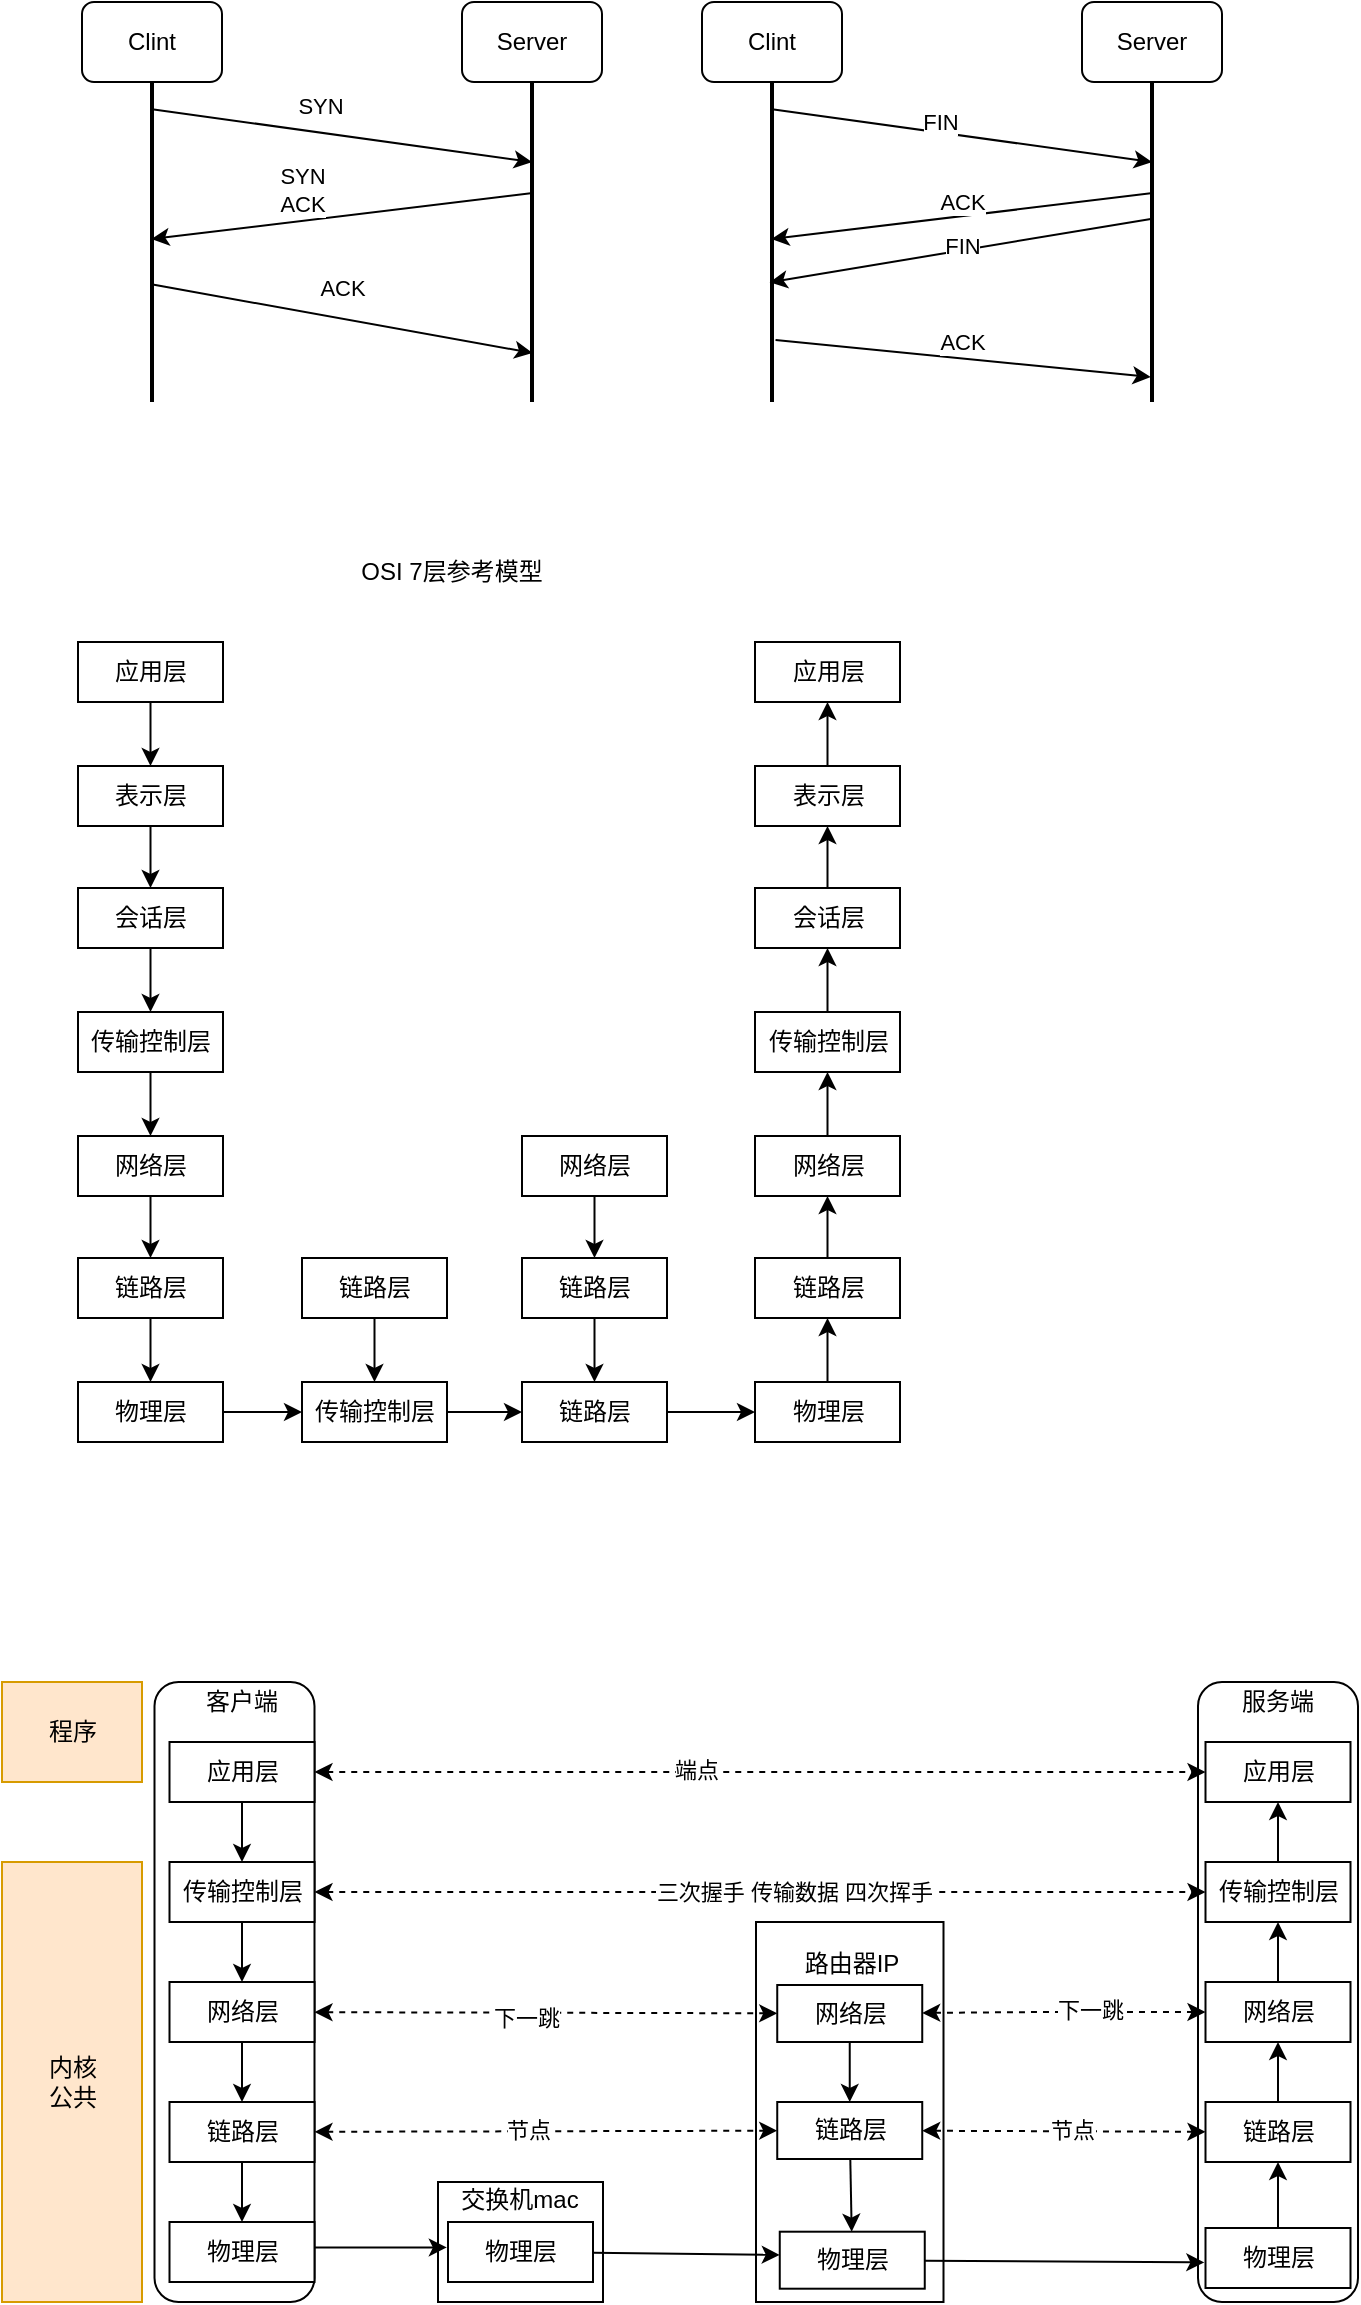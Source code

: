 <mxfile>
    <diagram id="lC-1fkLuNUhDPE8DL5Lc" name="第 1 页">
        <mxGraphModel dx="843" dy="614" grid="1" gridSize="10" guides="1" tooltips="1" connect="0" arrows="1" fold="1" page="1" pageScale="1" pageWidth="827" pageHeight="1169" math="0" shadow="0">
            <root>
                <mxCell id="0"/>
                <mxCell id="1" parent="0"/>
                <mxCell id="153" value="" style="group" parent="1" vertex="1" connectable="0">
                    <mxGeometry x="407" y="1040" width="93.75" height="190" as="geometry"/>
                </mxCell>
                <mxCell id="154" value="" style="group" parent="153" vertex="1" connectable="0">
                    <mxGeometry x="10" width="93.75" height="190" as="geometry"/>
                </mxCell>
                <mxCell id="109" value="" style="rounded=0;whiteSpace=wrap;html=1;" parent="154" vertex="1">
                    <mxGeometry width="93.75" height="190" as="geometry"/>
                </mxCell>
                <mxCell id="122" value="路由器IP" style="text;html=1;strokeColor=none;fillColor=none;align=center;verticalAlign=middle;whiteSpace=wrap;rounded=0;" parent="154" vertex="1">
                    <mxGeometry x="20.13" y="11" width="56" height="19" as="geometry"/>
                </mxCell>
                <mxCell id="125" value="物理层" style="rounded=0;whiteSpace=wrap;html=1;" parent="154" vertex="1">
                    <mxGeometry x="11.88" y="154.85" width="72.5" height="28.5" as="geometry"/>
                </mxCell>
                <mxCell id="123" value="网络层" style="rounded=0;whiteSpace=wrap;html=1;" parent="154" vertex="1">
                    <mxGeometry x="10.62" y="31.5" width="72.5" height="28.5" as="geometry"/>
                </mxCell>
                <mxCell id="124" value="链路层" style="rounded=0;whiteSpace=wrap;html=1;" parent="154" vertex="1">
                    <mxGeometry x="10.62" y="90" width="72.5" height="28.5" as="geometry"/>
                </mxCell>
                <mxCell id="129" style="edgeStyle=none;html=1;startArrow=none;startFill=0;" parent="154" source="123" target="124" edge="1">
                    <mxGeometry relative="1" as="geometry"/>
                </mxCell>
                <mxCell id="132" style="edgeStyle=none;html=1;startArrow=none;startFill=0;" parent="154" source="124" target="125" edge="1">
                    <mxGeometry relative="1" as="geometry"/>
                </mxCell>
                <mxCell id="75" value="" style="rounded=1;whiteSpace=wrap;html=1;" parent="1" vertex="1">
                    <mxGeometry x="116.25" y="920" width="80" height="310" as="geometry"/>
                </mxCell>
                <mxCell id="134" value="" style="rounded=0;whiteSpace=wrap;html=1;" parent="1" vertex="1">
                    <mxGeometry x="258" y="1170" width="82.5" height="60" as="geometry"/>
                </mxCell>
                <mxCell id="2" value="Clint" style="rounded=1;whiteSpace=wrap;html=1;" parent="1" vertex="1">
                    <mxGeometry x="80" y="80" width="70" height="40" as="geometry"/>
                </mxCell>
                <mxCell id="3" value="Server" style="rounded=1;whiteSpace=wrap;html=1;" parent="1" vertex="1">
                    <mxGeometry x="270" y="80" width="70" height="40" as="geometry"/>
                </mxCell>
                <mxCell id="6" value="" style="endArrow=classic;html=1;exitX=0.085;exitY=0.499;exitDx=0;exitDy=0;exitPerimeter=0;entryX=0.25;entryY=0.5;entryDx=0;entryDy=0;entryPerimeter=0;" parent="1" source="14" target="15" edge="1">
                    <mxGeometry width="50" height="50" relative="1" as="geometry">
                        <mxPoint x="120" y="140" as="sourcePoint"/>
                        <mxPoint x="300" y="170" as="targetPoint"/>
                    </mxGeometry>
                </mxCell>
                <mxCell id="7" value="SYN" style="edgeLabel;html=1;align=center;verticalAlign=middle;resizable=0;points=[];" parent="6" vertex="1" connectable="0">
                    <mxGeometry x="-0.215" y="1" relative="1" as="geometry">
                        <mxPoint x="9" y="-11" as="offset"/>
                    </mxGeometry>
                </mxCell>
                <mxCell id="8" value="" style="endArrow=classic;html=1;entryX=0.491;entryY=0.535;entryDx=0;entryDy=0;entryPerimeter=0;exitX=0.348;exitY=0.563;exitDx=0;exitDy=0;exitPerimeter=0;" parent="1" source="15" target="14" edge="1">
                    <mxGeometry width="50" height="50" relative="1" as="geometry">
                        <mxPoint x="300" y="190" as="sourcePoint"/>
                        <mxPoint x="120" y="200" as="targetPoint"/>
                    </mxGeometry>
                </mxCell>
                <mxCell id="9" value="SYN&lt;br&gt;ACK" style="edgeLabel;html=1;align=center;verticalAlign=middle;resizable=0;points=[];" parent="8" vertex="1" connectable="0">
                    <mxGeometry x="0.211" y="2" relative="1" as="geometry">
                        <mxPoint y="-18" as="offset"/>
                    </mxGeometry>
                </mxCell>
                <mxCell id="10" value="" style="endArrow=classic;html=1;exitX=0.633;exitY=0.466;exitDx=0;exitDy=0;exitPerimeter=0;entryX=0.847;entryY=0.47;entryDx=0;entryDy=0;entryPerimeter=0;" parent="1" source="14" target="15" edge="1">
                    <mxGeometry width="50" height="50" relative="1" as="geometry">
                        <mxPoint x="120" y="230" as="sourcePoint"/>
                        <mxPoint x="300" y="260" as="targetPoint"/>
                    </mxGeometry>
                </mxCell>
                <mxCell id="11" value="ACK" style="edgeLabel;html=1;align=center;verticalAlign=middle;resizable=0;points=[];" parent="10" vertex="1" connectable="0">
                    <mxGeometry x="-0.215" y="1" relative="1" as="geometry">
                        <mxPoint x="19" y="-11" as="offset"/>
                    </mxGeometry>
                </mxCell>
                <mxCell id="14" value="" style="line;strokeWidth=2;direction=south;html=1;" parent="1" vertex="1">
                    <mxGeometry x="110" y="120" width="10" height="160" as="geometry"/>
                </mxCell>
                <mxCell id="15" value="" style="line;strokeWidth=2;direction=south;html=1;" parent="1" vertex="1">
                    <mxGeometry x="300" y="120" width="10" height="160" as="geometry"/>
                </mxCell>
                <mxCell id="17" value="Clint" style="rounded=1;whiteSpace=wrap;html=1;" parent="1" vertex="1">
                    <mxGeometry x="390" y="80" width="70" height="40" as="geometry"/>
                </mxCell>
                <mxCell id="18" value="Server" style="rounded=1;whiteSpace=wrap;html=1;" parent="1" vertex="1">
                    <mxGeometry x="580" y="80" width="70" height="40" as="geometry"/>
                </mxCell>
                <mxCell id="19" value="" style="endArrow=classic;html=1;exitX=0.085;exitY=0.499;exitDx=0;exitDy=0;exitPerimeter=0;entryX=0.25;entryY=0.5;entryDx=0;entryDy=0;entryPerimeter=0;" parent="1" source="25" target="26" edge="1">
                    <mxGeometry width="50" height="50" relative="1" as="geometry">
                        <mxPoint x="430" y="140" as="sourcePoint"/>
                        <mxPoint x="610" y="170" as="targetPoint"/>
                    </mxGeometry>
                </mxCell>
                <mxCell id="20" value="FIN" style="edgeLabel;html=1;align=center;verticalAlign=middle;resizable=0;points=[];" parent="19" vertex="1" connectable="0">
                    <mxGeometry x="-0.215" y="1" relative="1" as="geometry">
                        <mxPoint x="9" y="-3" as="offset"/>
                    </mxGeometry>
                </mxCell>
                <mxCell id="21" value="" style="endArrow=classic;html=1;entryX=0.491;entryY=0.535;entryDx=0;entryDy=0;entryPerimeter=0;exitX=0.348;exitY=0.563;exitDx=0;exitDy=0;exitPerimeter=0;" parent="1" source="26" target="25" edge="1">
                    <mxGeometry width="50" height="50" relative="1" as="geometry">
                        <mxPoint x="610" y="190" as="sourcePoint"/>
                        <mxPoint x="430" y="200" as="targetPoint"/>
                    </mxGeometry>
                </mxCell>
                <mxCell id="22" value="ACK" style="edgeLabel;html=1;align=center;verticalAlign=middle;resizable=0;points=[];" parent="21" vertex="1" connectable="0">
                    <mxGeometry x="0.211" y="2" relative="1" as="geometry">
                        <mxPoint x="20" y="-12" as="offset"/>
                    </mxGeometry>
                </mxCell>
                <mxCell id="23" value="" style="endArrow=classic;html=1;exitX=0.806;exitY=0.323;exitDx=0;exitDy=0;exitPerimeter=0;entryX=0.922;entryY=0.561;entryDx=0;entryDy=0;entryPerimeter=0;" parent="1" source="25" target="26" edge="1">
                    <mxGeometry width="50" height="50" relative="1" as="geometry">
                        <mxPoint x="430" y="230" as="sourcePoint"/>
                        <mxPoint x="610" y="260" as="targetPoint"/>
                    </mxGeometry>
                </mxCell>
                <mxCell id="24" value="ACK" style="edgeLabel;html=1;align=center;verticalAlign=middle;resizable=0;points=[];" parent="23" vertex="1" connectable="0">
                    <mxGeometry x="-0.215" y="1" relative="1" as="geometry">
                        <mxPoint x="19" y="-5" as="offset"/>
                    </mxGeometry>
                </mxCell>
                <mxCell id="25" value="" style="line;strokeWidth=2;direction=south;html=1;" parent="1" vertex="1">
                    <mxGeometry x="420" y="120" width="10" height="160" as="geometry"/>
                </mxCell>
                <mxCell id="26" value="" style="line;strokeWidth=2;direction=south;html=1;" parent="1" vertex="1">
                    <mxGeometry x="610" y="120" width="10" height="160" as="geometry"/>
                </mxCell>
                <mxCell id="27" value="" style="endArrow=classic;html=1;exitX=0.428;exitY=0.561;exitDx=0;exitDy=0;exitPerimeter=0;entryX=0.626;entryY=0.622;entryDx=0;entryDy=0;entryPerimeter=0;" parent="1" source="26" target="25" edge="1">
                    <mxGeometry width="50" height="50" relative="1" as="geometry">
                        <mxPoint x="614.39" y="191.4" as="sourcePoint"/>
                        <mxPoint x="425.34" y="217.48" as="targetPoint"/>
                    </mxGeometry>
                </mxCell>
                <mxCell id="28" value="FIN" style="edgeLabel;html=1;align=center;verticalAlign=middle;resizable=0;points=[];" parent="27" vertex="1" connectable="0">
                    <mxGeometry x="0.211" y="2" relative="1" as="geometry">
                        <mxPoint x="20" y="-8" as="offset"/>
                    </mxGeometry>
                </mxCell>
                <mxCell id="29" value="OSI 7层参考模型" style="text;html=1;strokeColor=none;fillColor=none;align=center;verticalAlign=middle;whiteSpace=wrap;rounded=0;" parent="1" vertex="1">
                    <mxGeometry x="210" y="350" width="110" height="30" as="geometry"/>
                </mxCell>
                <mxCell id="38" style="edgeStyle=none;html=1;exitX=0.5;exitY=1;exitDx=0;exitDy=0;entryX=0.5;entryY=0;entryDx=0;entryDy=0;" parent="1" source="30" target="32" edge="1">
                    <mxGeometry relative="1" as="geometry"/>
                </mxCell>
                <mxCell id="30" value="应用层" style="rounded=0;whiteSpace=wrap;html=1;" parent="1" vertex="1">
                    <mxGeometry x="78" y="400" width="72.5" height="30" as="geometry"/>
                </mxCell>
                <mxCell id="57" style="edgeStyle=none;html=1;exitX=1;exitY=0.5;exitDx=0;exitDy=0;entryX=0;entryY=0.5;entryDx=0;entryDy=0;" parent="1" source="31" target="48" edge="1">
                    <mxGeometry relative="1" as="geometry">
                        <mxPoint x="300" y="785" as="targetPoint"/>
                    </mxGeometry>
                </mxCell>
                <mxCell id="31" value="传输控制层" style="rounded=0;whiteSpace=wrap;html=1;" parent="1" vertex="1">
                    <mxGeometry x="190" y="770" width="72.5" height="30" as="geometry"/>
                </mxCell>
                <mxCell id="39" style="edgeStyle=none;html=1;exitX=0.5;exitY=1;exitDx=0;exitDy=0;" parent="1" source="32" target="33" edge="1">
                    <mxGeometry relative="1" as="geometry"/>
                </mxCell>
                <mxCell id="32" value="表示层" style="rounded=0;whiteSpace=wrap;html=1;" parent="1" vertex="1">
                    <mxGeometry x="78" y="462" width="72.5" height="30" as="geometry"/>
                </mxCell>
                <mxCell id="40" style="edgeStyle=none;html=1;exitX=0.5;exitY=1;exitDx=0;exitDy=0;entryX=0.5;entryY=0;entryDx=0;entryDy=0;" parent="1" source="33" target="34" edge="1">
                    <mxGeometry relative="1" as="geometry"/>
                </mxCell>
                <mxCell id="33" value="会话层" style="rounded=0;whiteSpace=wrap;html=1;" parent="1" vertex="1">
                    <mxGeometry x="78" y="523" width="72.5" height="30" as="geometry"/>
                </mxCell>
                <mxCell id="41" style="edgeStyle=none;html=1;exitX=0.5;exitY=1;exitDx=0;exitDy=0;entryX=0.5;entryY=0;entryDx=0;entryDy=0;" parent="1" source="34" target="35" edge="1">
                    <mxGeometry relative="1" as="geometry"/>
                </mxCell>
                <mxCell id="34" value="传输控制层" style="rounded=0;whiteSpace=wrap;html=1;" parent="1" vertex="1">
                    <mxGeometry x="78" y="585" width="72.5" height="30" as="geometry"/>
                </mxCell>
                <mxCell id="42" style="edgeStyle=none;html=1;exitX=0.5;exitY=1;exitDx=0;exitDy=0;entryX=0.5;entryY=0;entryDx=0;entryDy=0;" parent="1" source="35" target="36" edge="1">
                    <mxGeometry relative="1" as="geometry"/>
                </mxCell>
                <mxCell id="35" value="网络层" style="rounded=0;whiteSpace=wrap;html=1;" parent="1" vertex="1">
                    <mxGeometry x="78" y="647" width="72.5" height="30" as="geometry"/>
                </mxCell>
                <mxCell id="43" style="edgeStyle=none;html=1;exitX=0.5;exitY=1;exitDx=0;exitDy=0;" parent="1" source="36" target="37" edge="1">
                    <mxGeometry relative="1" as="geometry"/>
                </mxCell>
                <mxCell id="36" value="链路层" style="rounded=0;whiteSpace=wrap;html=1;" parent="1" vertex="1">
                    <mxGeometry x="78" y="708" width="72.5" height="30" as="geometry"/>
                </mxCell>
                <mxCell id="56" style="edgeStyle=none;html=1;exitX=1;exitY=0.5;exitDx=0;exitDy=0;entryX=0;entryY=0.5;entryDx=0;entryDy=0;" parent="1" source="37" target="31" edge="1">
                    <mxGeometry relative="1" as="geometry"/>
                </mxCell>
                <mxCell id="37" value="物理层" style="rounded=0;whiteSpace=wrap;html=1;" parent="1" vertex="1">
                    <mxGeometry x="78" y="770" width="72.5" height="30" as="geometry"/>
                </mxCell>
                <mxCell id="66" style="edgeStyle=none;html=1;exitX=0.5;exitY=1;exitDx=0;exitDy=0;" parent="1" source="44" target="31" edge="1">
                    <mxGeometry relative="1" as="geometry"/>
                </mxCell>
                <mxCell id="44" value="链路层" style="rounded=0;whiteSpace=wrap;html=1;" parent="1" vertex="1">
                    <mxGeometry x="190" y="708" width="72.5" height="30" as="geometry"/>
                </mxCell>
                <mxCell id="68" style="edgeStyle=none;html=1;exitX=0.5;exitY=1;exitDx=0;exitDy=0;" parent="1" source="47" target="48" edge="1">
                    <mxGeometry relative="1" as="geometry"/>
                </mxCell>
                <mxCell id="47" value="链路层" style="rounded=0;whiteSpace=wrap;html=1;" parent="1" vertex="1">
                    <mxGeometry x="300" y="708" width="72.5" height="30" as="geometry"/>
                </mxCell>
                <mxCell id="59" style="edgeStyle=none;html=1;exitX=1;exitY=0.5;exitDx=0;exitDy=0;" parent="1" source="48" target="55" edge="1">
                    <mxGeometry relative="1" as="geometry"/>
                </mxCell>
                <mxCell id="48" value="链路层" style="rounded=0;whiteSpace=wrap;html=1;" parent="1" vertex="1">
                    <mxGeometry x="300" y="770" width="72.5" height="30" as="geometry"/>
                </mxCell>
                <mxCell id="49" value="应用层" style="rounded=0;whiteSpace=wrap;html=1;" parent="1" vertex="1">
                    <mxGeometry x="416.5" y="400" width="72.5" height="30" as="geometry"/>
                </mxCell>
                <mxCell id="65" style="edgeStyle=none;html=1;exitX=0.5;exitY=0;exitDx=0;exitDy=0;entryX=0.5;entryY=1;entryDx=0;entryDy=0;" parent="1" source="50" target="49" edge="1">
                    <mxGeometry relative="1" as="geometry"/>
                </mxCell>
                <mxCell id="50" value="表示层" style="rounded=0;whiteSpace=wrap;html=1;" parent="1" vertex="1">
                    <mxGeometry x="416.5" y="462" width="72.5" height="30" as="geometry"/>
                </mxCell>
                <mxCell id="64" style="edgeStyle=none;html=1;exitX=0.5;exitY=0;exitDx=0;exitDy=0;entryX=0.5;entryY=1;entryDx=0;entryDy=0;" parent="1" source="51" target="50" edge="1">
                    <mxGeometry relative="1" as="geometry"/>
                </mxCell>
                <mxCell id="51" value="会话层" style="rounded=0;whiteSpace=wrap;html=1;" parent="1" vertex="1">
                    <mxGeometry x="416.5" y="523" width="72.5" height="30" as="geometry"/>
                </mxCell>
                <mxCell id="63" style="edgeStyle=none;html=1;exitX=0.5;exitY=0;exitDx=0;exitDy=0;entryX=0.5;entryY=1;entryDx=0;entryDy=0;" parent="1" source="52" target="51" edge="1">
                    <mxGeometry relative="1" as="geometry"/>
                </mxCell>
                <mxCell id="52" value="传输控制层" style="rounded=0;whiteSpace=wrap;html=1;" parent="1" vertex="1">
                    <mxGeometry x="416.5" y="585" width="72.5" height="30" as="geometry"/>
                </mxCell>
                <mxCell id="62" style="edgeStyle=none;html=1;exitX=0.5;exitY=0;exitDx=0;exitDy=0;" parent="1" source="53" target="52" edge="1">
                    <mxGeometry relative="1" as="geometry"/>
                </mxCell>
                <mxCell id="53" value="网络层" style="rounded=0;whiteSpace=wrap;html=1;" parent="1" vertex="1">
                    <mxGeometry x="416.5" y="647" width="72.5" height="30" as="geometry"/>
                </mxCell>
                <mxCell id="61" style="edgeStyle=none;html=1;exitX=0.5;exitY=0;exitDx=0;exitDy=0;" parent="1" source="54" target="53" edge="1">
                    <mxGeometry relative="1" as="geometry"/>
                </mxCell>
                <mxCell id="54" value="链路层" style="rounded=0;whiteSpace=wrap;html=1;" parent="1" vertex="1">
                    <mxGeometry x="416.5" y="708" width="72.5" height="30" as="geometry"/>
                </mxCell>
                <mxCell id="60" style="edgeStyle=none;html=1;exitX=0.5;exitY=0;exitDx=0;exitDy=0;entryX=0.5;entryY=1;entryDx=0;entryDy=0;" parent="1" source="55" target="54" edge="1">
                    <mxGeometry relative="1" as="geometry"/>
                </mxCell>
                <mxCell id="55" value="物理层" style="rounded=0;whiteSpace=wrap;html=1;" parent="1" vertex="1">
                    <mxGeometry x="416.5" y="770" width="72.5" height="30" as="geometry"/>
                </mxCell>
                <mxCell id="71" style="edgeStyle=none;html=1;exitX=0.5;exitY=1;exitDx=0;exitDy=0;" parent="1" source="70" target="47" edge="1">
                    <mxGeometry relative="1" as="geometry"/>
                </mxCell>
                <mxCell id="70" value="网络层" style="rounded=0;whiteSpace=wrap;html=1;" parent="1" vertex="1">
                    <mxGeometry x="300" y="647" width="72.5" height="30" as="geometry"/>
                </mxCell>
                <mxCell id="73" value="程序" style="html=1;fillColor=#ffe6cc;strokeColor=#d79b00;" parent="1" vertex="1">
                    <mxGeometry x="40" y="920" width="70" height="50" as="geometry"/>
                </mxCell>
                <mxCell id="74" value="内核&lt;br&gt;公共" style="html=1;fillColor=#ffe6cc;strokeColor=#d79b00;" parent="1" vertex="1">
                    <mxGeometry x="40" y="1010" width="70" height="220" as="geometry"/>
                </mxCell>
                <mxCell id="91" value="" style="rounded=1;whiteSpace=wrap;html=1;" parent="1" vertex="1">
                    <mxGeometry x="638" y="920" width="80" height="310" as="geometry"/>
                </mxCell>
                <mxCell id="92" value="服务端" style="text;html=1;strokeColor=none;fillColor=none;align=center;verticalAlign=middle;whiteSpace=wrap;rounded=0;" parent="1" vertex="1">
                    <mxGeometry x="658" y="920" width="40" height="20" as="geometry"/>
                </mxCell>
                <mxCell id="152" style="edgeStyle=none;shape=connector;rounded=1;html=1;labelBackgroundColor=default;strokeColor=default;fontFamily=Helvetica;fontSize=11;fontColor=default;endArrow=classic;" parent="1" source="93" target="94" edge="1">
                    <mxGeometry relative="1" as="geometry"/>
                </mxCell>
                <mxCell id="93" value="传输控制层" style="rounded=0;whiteSpace=wrap;html=1;" parent="1" vertex="1">
                    <mxGeometry x="641.75" y="1010" width="72.5" height="30" as="geometry"/>
                </mxCell>
                <mxCell id="94" value="应用层" style="rounded=0;whiteSpace=wrap;html=1;" parent="1" vertex="1">
                    <mxGeometry x="641.75" y="950" width="72.5" height="30" as="geometry"/>
                </mxCell>
                <mxCell id="151" style="edgeStyle=none;shape=connector;rounded=1;html=1;labelBackgroundColor=default;strokeColor=default;fontFamily=Helvetica;fontSize=11;fontColor=default;endArrow=classic;" parent="1" source="95" target="93" edge="1">
                    <mxGeometry relative="1" as="geometry"/>
                </mxCell>
                <mxCell id="95" value="网络层" style="rounded=0;whiteSpace=wrap;html=1;" parent="1" vertex="1">
                    <mxGeometry x="641.75" y="1070" width="72.5" height="30" as="geometry"/>
                </mxCell>
                <mxCell id="150" style="edgeStyle=none;shape=connector;rounded=1;html=1;labelBackgroundColor=default;strokeColor=default;fontFamily=Helvetica;fontSize=11;fontColor=default;endArrow=classic;" parent="1" source="96" target="95" edge="1">
                    <mxGeometry relative="1" as="geometry"/>
                </mxCell>
                <mxCell id="96" value="链路层" style="rounded=0;whiteSpace=wrap;html=1;" parent="1" vertex="1">
                    <mxGeometry x="641.75" y="1130" width="72.5" height="30" as="geometry"/>
                </mxCell>
                <mxCell id="149" style="edgeStyle=none;shape=connector;rounded=1;html=1;labelBackgroundColor=default;strokeColor=default;fontFamily=Helvetica;fontSize=11;fontColor=default;endArrow=classic;" parent="1" source="97" target="96" edge="1">
                    <mxGeometry relative="1" as="geometry"/>
                </mxCell>
                <mxCell id="97" value="物理层" style="rounded=0;whiteSpace=wrap;html=1;" parent="1" vertex="1">
                    <mxGeometry x="641.75" y="1193" width="72.5" height="30" as="geometry"/>
                </mxCell>
                <mxCell id="102" style="edgeStyle=none;html=1;exitX=1;exitY=0.5;exitDx=0;exitDy=0;entryX=0;entryY=0.5;entryDx=0;entryDy=0;dashed=1;startArrow=classic;startFill=1;" parent="1" source="79" target="94" edge="1">
                    <mxGeometry relative="1" as="geometry"/>
                </mxCell>
                <mxCell id="161" value="端点" style="edgeLabel;html=1;align=center;verticalAlign=middle;resizable=0;points=[];fontSize=11;fontFamily=Helvetica;fontColor=default;" parent="102" vertex="1" connectable="0">
                    <mxGeometry x="-0.148" y="1" relative="1" as="geometry">
                        <mxPoint as="offset"/>
                    </mxGeometry>
                </mxCell>
                <mxCell id="103" style="edgeStyle=none;html=1;exitX=1;exitY=0.5;exitDx=0;exitDy=0;dashed=1;startArrow=classic;startFill=1;entryX=0;entryY=0.5;entryDx=0;entryDy=0;" parent="1" source="78" target="93" edge="1">
                    <mxGeometry relative="1" as="geometry">
                        <mxPoint x="220" y="1024.66" as="sourcePoint"/>
                        <mxPoint x="430" y="990" as="targetPoint"/>
                    </mxGeometry>
                </mxCell>
                <mxCell id="104" value="三次握手 传输数据 四次挥手" style="edgeLabel;html=1;align=center;verticalAlign=middle;resizable=0;points=[];" parent="103" vertex="1" connectable="0">
                    <mxGeometry x="0.076" relative="1" as="geometry">
                        <mxPoint as="offset"/>
                    </mxGeometry>
                </mxCell>
                <mxCell id="77" value="客户端" style="text;html=1;strokeColor=none;fillColor=none;align=center;verticalAlign=middle;whiteSpace=wrap;rounded=0;" parent="1" vertex="1">
                    <mxGeometry x="140" y="920" width="40" height="20" as="geometry"/>
                </mxCell>
                <mxCell id="78" value="传输控制层" style="rounded=0;whiteSpace=wrap;html=1;" parent="1" vertex="1">
                    <mxGeometry x="123.75" y="1010" width="72.5" height="30" as="geometry"/>
                </mxCell>
                <mxCell id="79" value="应用层" style="rounded=0;whiteSpace=wrap;html=1;" parent="1" vertex="1">
                    <mxGeometry x="123.75" y="950" width="72.5" height="30" as="geometry"/>
                </mxCell>
                <mxCell id="142" style="edgeStyle=none;shape=connector;rounded=1;html=1;labelBackgroundColor=default;strokeColor=default;fontFamily=Helvetica;fontSize=11;fontColor=default;endArrow=classic;" parent="1" source="81" target="83" edge="1">
                    <mxGeometry relative="1" as="geometry"/>
                </mxCell>
                <mxCell id="145" style="edgeStyle=none;shape=connector;rounded=1;html=1;labelBackgroundColor=default;strokeColor=default;fontFamily=Helvetica;fontSize=11;fontColor=default;endArrow=classic;dashed=1;startArrow=classic;startFill=1;" parent="1" source="81" target="124" edge="1">
                    <mxGeometry relative="1" as="geometry"/>
                </mxCell>
                <mxCell id="160" value="节点" style="edgeLabel;html=1;align=center;verticalAlign=middle;resizable=0;points=[];fontSize=11;fontFamily=Helvetica;fontColor=default;" parent="145" vertex="1" connectable="0">
                    <mxGeometry x="-0.079" y="1" relative="1" as="geometry">
                        <mxPoint as="offset"/>
                    </mxGeometry>
                </mxCell>
                <mxCell id="81" value="链路层" style="rounded=0;whiteSpace=wrap;html=1;" parent="1" vertex="1">
                    <mxGeometry x="123.75" y="1130" width="72.5" height="30" as="geometry"/>
                </mxCell>
                <mxCell id="83" value="物理层" style="rounded=0;whiteSpace=wrap;html=1;" parent="1" vertex="1">
                    <mxGeometry x="123.75" y="1190" width="72.5" height="30" as="geometry"/>
                </mxCell>
                <mxCell id="85" style="edgeStyle=none;html=1;exitX=0.5;exitY=1;exitDx=0;exitDy=0;" parent="1" source="79" target="78" edge="1">
                    <mxGeometry relative="1" as="geometry"/>
                </mxCell>
                <mxCell id="86" style="edgeStyle=none;html=1;exitX=0.5;exitY=1;exitDx=0;exitDy=0;entryX=0.5;entryY=0;entryDx=0;entryDy=0;" parent="1" source="78" target="80" edge="1">
                    <mxGeometry relative="1" as="geometry"/>
                </mxCell>
                <mxCell id="87" style="edgeStyle=none;html=1;exitX=0.5;exitY=1;exitDx=0;exitDy=0;" parent="1" source="80" target="81" edge="1">
                    <mxGeometry relative="1" as="geometry"/>
                </mxCell>
                <mxCell id="140" value="" style="endArrow=classic;html=1;rounded=1;labelBackgroundColor=default;strokeColor=default;fontFamily=Helvetica;fontSize=11;fontColor=default;shape=connector;exitX=1;exitY=0.426;exitDx=0;exitDy=0;exitPerimeter=0;entryX=-0.008;entryY=0.424;entryDx=0;entryDy=0;entryPerimeter=0;" parent="1" source="83" target="135" edge="1">
                    <mxGeometry width="50" height="50" relative="1" as="geometry">
                        <mxPoint x="340" y="1220" as="sourcePoint"/>
                        <mxPoint x="390" y="1170" as="targetPoint"/>
                    </mxGeometry>
                </mxCell>
                <mxCell id="143" style="edgeStyle=none;shape=connector;rounded=1;html=1;entryX=0;entryY=0.407;entryDx=0;entryDy=0;entryPerimeter=0;labelBackgroundColor=default;strokeColor=default;fontFamily=Helvetica;fontSize=11;fontColor=default;endArrow=classic;" parent="1" source="135" target="125" edge="1">
                    <mxGeometry relative="1" as="geometry"/>
                </mxCell>
                <mxCell id="135" value="物理层" style="rounded=0;whiteSpace=wrap;html=1;" parent="1" vertex="1">
                    <mxGeometry x="263" y="1190" width="72.5" height="30" as="geometry"/>
                </mxCell>
                <mxCell id="138" value="交换机mac" style="text;html=1;strokeColor=none;fillColor=none;align=center;verticalAlign=middle;whiteSpace=wrap;rounded=0;" parent="1" vertex="1">
                    <mxGeometry x="264.25" y="1169" width="70" height="20" as="geometry"/>
                </mxCell>
                <mxCell id="144" style="edgeStyle=none;shape=connector;rounded=1;html=1;entryX=-0.008;entryY=0.574;entryDx=0;entryDy=0;entryPerimeter=0;labelBackgroundColor=default;strokeColor=default;fontFamily=Helvetica;fontSize=11;fontColor=default;endArrow=classic;" parent="1" source="125" target="97" edge="1">
                    <mxGeometry relative="1" as="geometry"/>
                </mxCell>
                <mxCell id="146" style="edgeStyle=none;shape=connector;rounded=1;html=1;labelBackgroundColor=default;strokeColor=default;fontFamily=Helvetica;fontSize=11;fontColor=default;endArrow=classic;dashed=1;startArrow=classic;startFill=1;" parent="1" source="124" target="96" edge="1">
                    <mxGeometry relative="1" as="geometry"/>
                </mxCell>
                <mxCell id="159" value="节点" style="edgeLabel;html=1;align=center;verticalAlign=middle;resizable=0;points=[];fontSize=11;fontFamily=Helvetica;fontColor=default;" parent="146" vertex="1" connectable="0">
                    <mxGeometry x="0.062" y="1" relative="1" as="geometry">
                        <mxPoint as="offset"/>
                    </mxGeometry>
                </mxCell>
                <mxCell id="147" style="edgeStyle=none;shape=connector;rounded=1;html=1;labelBackgroundColor=default;strokeColor=default;fontFamily=Helvetica;fontSize=11;fontColor=default;endArrow=classic;dashed=1;startArrow=classic;startFill=1;" parent="1" source="123" target="95" edge="1">
                    <mxGeometry relative="1" as="geometry">
                        <Array as="points">
                            <mxPoint x="560" y="1085"/>
                        </Array>
                    </mxGeometry>
                </mxCell>
                <mxCell id="158" value="下一跳" style="edgeLabel;html=1;align=center;verticalAlign=middle;resizable=0;points=[];fontSize=11;fontFamily=Helvetica;fontColor=default;" parent="147" vertex="1" connectable="0">
                    <mxGeometry x="0.181" y="1" relative="1" as="geometry">
                        <mxPoint as="offset"/>
                    </mxGeometry>
                </mxCell>
                <mxCell id="148" style="edgeStyle=none;shape=connector;rounded=1;html=1;labelBackgroundColor=default;strokeColor=default;fontFamily=Helvetica;fontSize=11;fontColor=default;endArrow=classic;dashed=1;startArrow=classic;startFill=1;" parent="1" source="80" target="123" edge="1">
                    <mxGeometry relative="1" as="geometry"/>
                </mxCell>
                <mxCell id="157" value="下一跳" style="edgeLabel;html=1;align=center;verticalAlign=middle;resizable=0;points=[];fontSize=11;fontFamily=Helvetica;fontColor=default;" parent="148" vertex="1" connectable="0">
                    <mxGeometry x="-0.088" y="-2" relative="1" as="geometry">
                        <mxPoint as="offset"/>
                    </mxGeometry>
                </mxCell>
                <mxCell id="80" value="网络层" style="rounded=0;whiteSpace=wrap;html=1;" parent="1" vertex="1">
                    <mxGeometry x="123.75" y="1070" width="72.5" height="30" as="geometry"/>
                </mxCell>
            </root>
        </mxGraphModel>
    </diagram>
</mxfile>